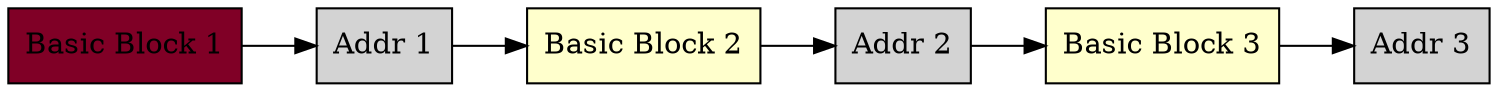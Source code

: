 digraph "__triangle_operations_MOD_area"{
	rankdir=LR;
	node[shape=box,colorscheme=ylorrd9, style=filled];

	"Basic Block 1" [fillcolor=9];
	"Basic Block 2" [fillcolor=1];
	"Basic Block 3" [fillcolor=1];
	"Addr 1";
	"Addr 2";
	"Addr 3";

	"Basic Block 1"->"Addr 1";
	"Addr 1"->"Basic Block 2";
	"Basic Block 2"->"Addr 2";
	"Addr 2"->"Basic Block 3";
	"Basic Block 3"->"Addr 3";
}
